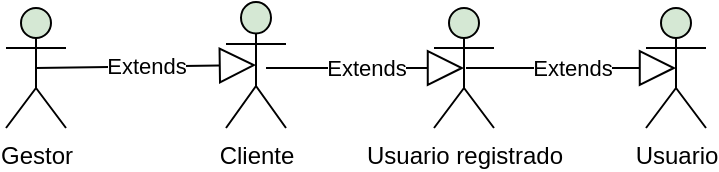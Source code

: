 <mxfile version="24.7.8">
  <diagram name="Página-1" id="RX6XIXSyK1y8CNCgVuok">
    <mxGraphModel dx="1397" dy="817" grid="1" gridSize="10" guides="1" tooltips="1" connect="1" arrows="1" fold="1" page="1" pageScale="1" pageWidth="827" pageHeight="1169" math="0" shadow="0">
      <root>
        <mxCell id="0" />
        <mxCell id="1" parent="0" />
        <mxCell id="UGB1vRU7x65sThX-cDYz-15" value="&lt;font color=&quot;#000000&quot;&gt;Cliente&lt;/font&gt;" style="shape=umlActor;verticalLabelPosition=bottom;verticalAlign=top;html=1;fontFamily=Helvetica;fontSize=12;align=center;strokeColor=#000000;strokeWidth=1;fillColor=#d5e8d4;" vertex="1" parent="1">
          <mxGeometry x="280" y="157" width="30" height="63" as="geometry" />
        </mxCell>
        <mxCell id="UGB1vRU7x65sThX-cDYz-16" value="Usuario registrado" style="shape=umlActor;verticalLabelPosition=bottom;verticalAlign=top;html=1;fontFamily=Helvetica;fontSize=12;align=center;strokeColor=#000000;strokeWidth=1;fillColor=#d5e8d4;" vertex="1" parent="1">
          <mxGeometry x="384" y="160" width="30" height="60" as="geometry" />
        </mxCell>
        <mxCell id="UGB1vRU7x65sThX-cDYz-17" value="&lt;font color=&quot;#000000&quot;&gt;Gestor&lt;/font&gt;" style="shape=umlActor;verticalLabelPosition=bottom;verticalAlign=top;html=1;fontFamily=Helvetica;fontSize=12;align=center;strokeColor=#000000;strokeWidth=1;fillColor=#d5e8d4;" vertex="1" parent="1">
          <mxGeometry x="170" y="160" width="30" height="60" as="geometry" />
        </mxCell>
        <mxCell id="UGB1vRU7x65sThX-cDYz-18" value="&lt;font color=&quot;#000000&quot;&gt;Usuario&lt;/font&gt;" style="shape=umlActor;verticalLabelPosition=bottom;verticalAlign=top;html=1;fontFamily=Helvetica;fontSize=12;align=center;strokeColor=#000000;strokeWidth=1;fillColor=#d5e8d4;" vertex="1" parent="1">
          <mxGeometry x="490" y="160" width="30" height="60" as="geometry" />
        </mxCell>
        <mxCell id="UGB1vRU7x65sThX-cDYz-22" value="Extends" style="endArrow=block;endSize=16;endFill=0;html=1;rounded=0;entryX=0.5;entryY=0.5;entryDx=0;entryDy=0;entryPerimeter=0;exitX=0.5;exitY=0.5;exitDx=0;exitDy=0;exitPerimeter=0;" edge="1" parent="1" source="UGB1vRU7x65sThX-cDYz-17" target="UGB1vRU7x65sThX-cDYz-15">
          <mxGeometry width="160" relative="1" as="geometry">
            <mxPoint x="500" y="483" as="sourcePoint" />
            <mxPoint x="490" y="403" as="targetPoint" />
          </mxGeometry>
        </mxCell>
        <mxCell id="UGB1vRU7x65sThX-cDYz-26" value="Extends" style="endArrow=block;endSize=16;endFill=0;html=1;rounded=0;entryX=0.5;entryY=0.5;entryDx=0;entryDy=0;entryPerimeter=0;exitX=0.667;exitY=0.524;exitDx=0;exitDy=0;exitPerimeter=0;" edge="1" parent="1" source="UGB1vRU7x65sThX-cDYz-15" target="UGB1vRU7x65sThX-cDYz-16">
          <mxGeometry width="160" relative="1" as="geometry">
            <mxPoint x="195" y="200" as="sourcePoint" />
            <mxPoint x="305" y="199" as="targetPoint" />
          </mxGeometry>
        </mxCell>
        <mxCell id="UGB1vRU7x65sThX-cDYz-27" value="Extends" style="endArrow=block;endSize=16;endFill=0;html=1;rounded=0;entryX=0.5;entryY=0.5;entryDx=0;entryDy=0;entryPerimeter=0;" edge="1" parent="1" target="UGB1vRU7x65sThX-cDYz-18">
          <mxGeometry width="160" relative="1" as="geometry">
            <mxPoint x="400" y="190" as="sourcePoint" />
            <mxPoint x="409" y="200" as="targetPoint" />
          </mxGeometry>
        </mxCell>
      </root>
    </mxGraphModel>
  </diagram>
</mxfile>
